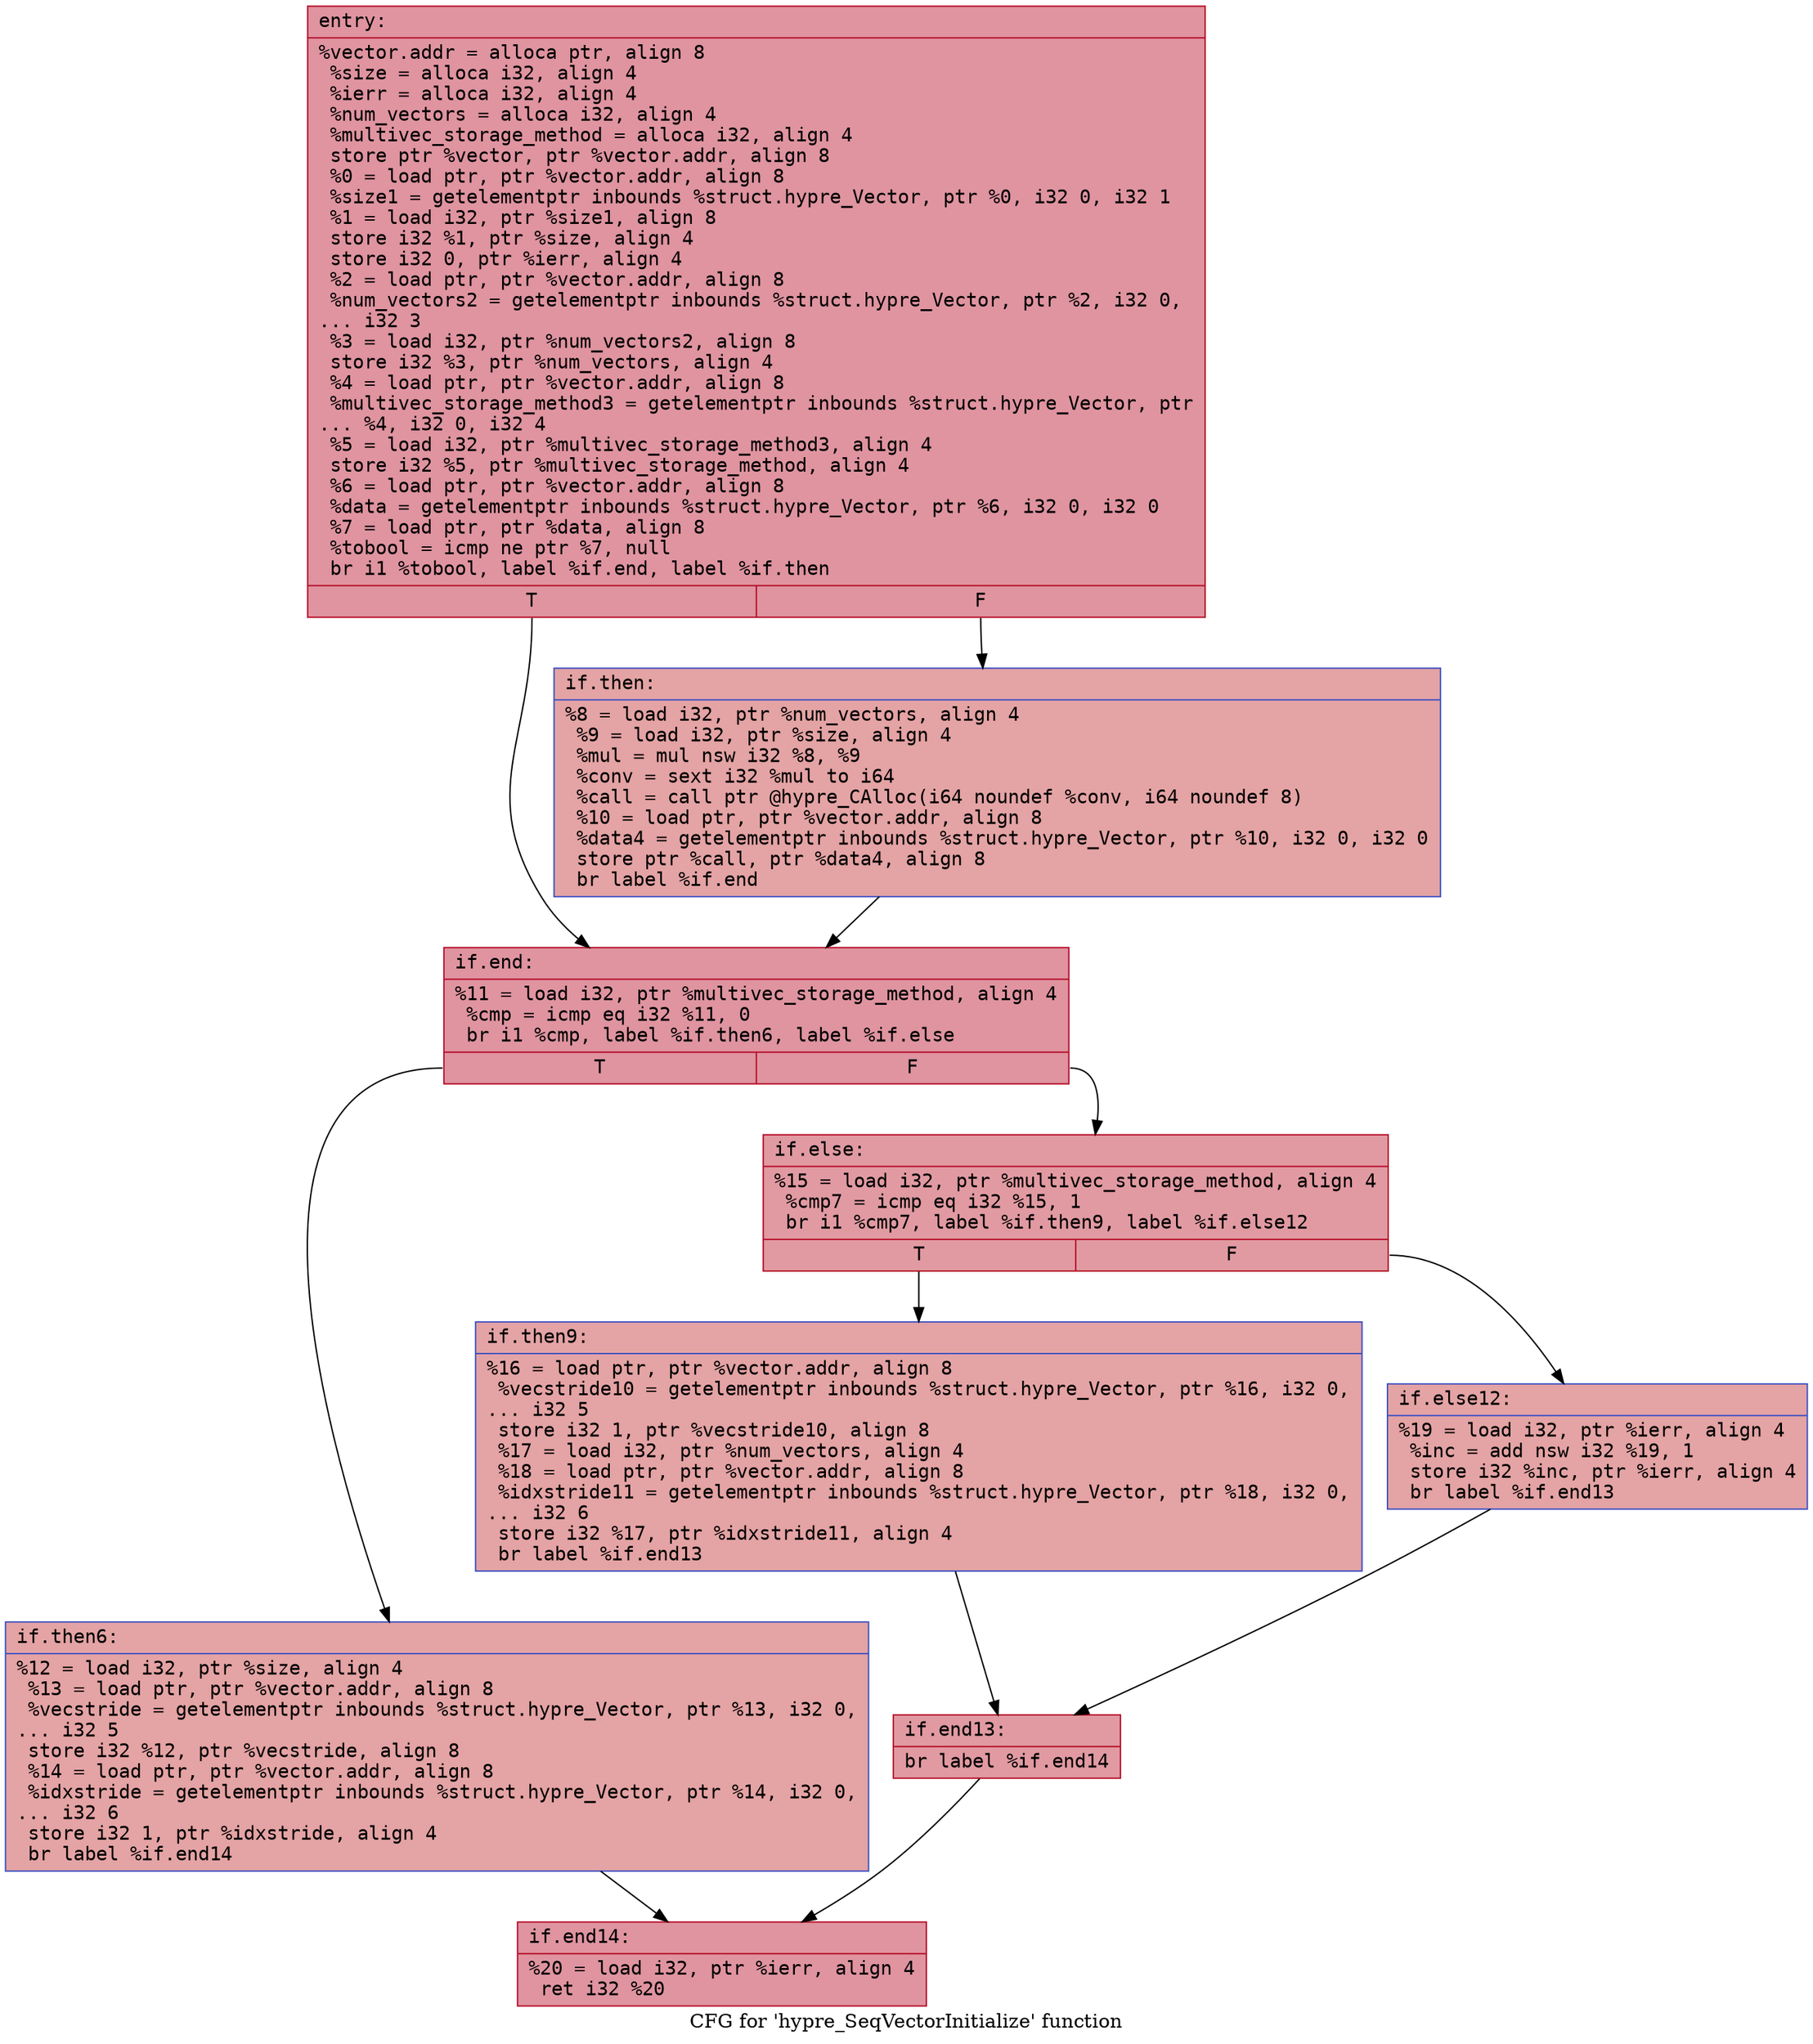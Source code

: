 digraph "CFG for 'hypre_SeqVectorInitialize' function" {
	label="CFG for 'hypre_SeqVectorInitialize' function";

	Node0x559a8416cd90 [shape=record,color="#b70d28ff", style=filled, fillcolor="#b70d2870" fontname="Courier",label="{entry:\l|  %vector.addr = alloca ptr, align 8\l  %size = alloca i32, align 4\l  %ierr = alloca i32, align 4\l  %num_vectors = alloca i32, align 4\l  %multivec_storage_method = alloca i32, align 4\l  store ptr %vector, ptr %vector.addr, align 8\l  %0 = load ptr, ptr %vector.addr, align 8\l  %size1 = getelementptr inbounds %struct.hypre_Vector, ptr %0, i32 0, i32 1\l  %1 = load i32, ptr %size1, align 8\l  store i32 %1, ptr %size, align 4\l  store i32 0, ptr %ierr, align 4\l  %2 = load ptr, ptr %vector.addr, align 8\l  %num_vectors2 = getelementptr inbounds %struct.hypre_Vector, ptr %2, i32 0,\l... i32 3\l  %3 = load i32, ptr %num_vectors2, align 8\l  store i32 %3, ptr %num_vectors, align 4\l  %4 = load ptr, ptr %vector.addr, align 8\l  %multivec_storage_method3 = getelementptr inbounds %struct.hypre_Vector, ptr\l... %4, i32 0, i32 4\l  %5 = load i32, ptr %multivec_storage_method3, align 4\l  store i32 %5, ptr %multivec_storage_method, align 4\l  %6 = load ptr, ptr %vector.addr, align 8\l  %data = getelementptr inbounds %struct.hypre_Vector, ptr %6, i32 0, i32 0\l  %7 = load ptr, ptr %data, align 8\l  %tobool = icmp ne ptr %7, null\l  br i1 %tobool, label %if.end, label %if.then\l|{<s0>T|<s1>F}}"];
	Node0x559a8416cd90:s0 -> Node0x559a8416dc70[tooltip="entry -> if.end\nProbability 62.50%" ];
	Node0x559a8416cd90:s1 -> Node0x559a8416de80[tooltip="entry -> if.then\nProbability 37.50%" ];
	Node0x559a8416de80 [shape=record,color="#3d50c3ff", style=filled, fillcolor="#c32e3170" fontname="Courier",label="{if.then:\l|  %8 = load i32, ptr %num_vectors, align 4\l  %9 = load i32, ptr %size, align 4\l  %mul = mul nsw i32 %8, %9\l  %conv = sext i32 %mul to i64\l  %call = call ptr @hypre_CAlloc(i64 noundef %conv, i64 noundef 8)\l  %10 = load ptr, ptr %vector.addr, align 8\l  %data4 = getelementptr inbounds %struct.hypre_Vector, ptr %10, i32 0, i32 0\l  store ptr %call, ptr %data4, align 8\l  br label %if.end\l}"];
	Node0x559a8416de80 -> Node0x559a8416dc70[tooltip="if.then -> if.end\nProbability 100.00%" ];
	Node0x559a8416dc70 [shape=record,color="#b70d28ff", style=filled, fillcolor="#b70d2870" fontname="Courier",label="{if.end:\l|  %11 = load i32, ptr %multivec_storage_method, align 4\l  %cmp = icmp eq i32 %11, 0\l  br i1 %cmp, label %if.then6, label %if.else\l|{<s0>T|<s1>F}}"];
	Node0x559a8416dc70:s0 -> Node0x559a8416e6b0[tooltip="if.end -> if.then6\nProbability 37.50%" ];
	Node0x559a8416dc70:s1 -> Node0x559a8416e700[tooltip="if.end -> if.else\nProbability 62.50%" ];
	Node0x559a8416e6b0 [shape=record,color="#3d50c3ff", style=filled, fillcolor="#c32e3170" fontname="Courier",label="{if.then6:\l|  %12 = load i32, ptr %size, align 4\l  %13 = load ptr, ptr %vector.addr, align 8\l  %vecstride = getelementptr inbounds %struct.hypre_Vector, ptr %13, i32 0,\l... i32 5\l  store i32 %12, ptr %vecstride, align 8\l  %14 = load ptr, ptr %vector.addr, align 8\l  %idxstride = getelementptr inbounds %struct.hypre_Vector, ptr %14, i32 0,\l... i32 6\l  store i32 1, ptr %idxstride, align 4\l  br label %if.end14\l}"];
	Node0x559a8416e6b0 -> Node0x559a8416ecf0[tooltip="if.then6 -> if.end14\nProbability 100.00%" ];
	Node0x559a8416e700 [shape=record,color="#b70d28ff", style=filled, fillcolor="#bb1b2c70" fontname="Courier",label="{if.else:\l|  %15 = load i32, ptr %multivec_storage_method, align 4\l  %cmp7 = icmp eq i32 %15, 1\l  br i1 %cmp7, label %if.then9, label %if.else12\l|{<s0>T|<s1>F}}"];
	Node0x559a8416e700:s0 -> Node0x559a8416f290[tooltip="if.else -> if.then9\nProbability 50.00%" ];
	Node0x559a8416e700:s1 -> Node0x559a8416f2e0[tooltip="if.else -> if.else12\nProbability 50.00%" ];
	Node0x559a8416f290 [shape=record,color="#3d50c3ff", style=filled, fillcolor="#c32e3170" fontname="Courier",label="{if.then9:\l|  %16 = load ptr, ptr %vector.addr, align 8\l  %vecstride10 = getelementptr inbounds %struct.hypre_Vector, ptr %16, i32 0,\l... i32 5\l  store i32 1, ptr %vecstride10, align 8\l  %17 = load i32, ptr %num_vectors, align 4\l  %18 = load ptr, ptr %vector.addr, align 8\l  %idxstride11 = getelementptr inbounds %struct.hypre_Vector, ptr %18, i32 0,\l... i32 6\l  store i32 %17, ptr %idxstride11, align 4\l  br label %if.end13\l}"];
	Node0x559a8416f290 -> Node0x559a8416f880[tooltip="if.then9 -> if.end13\nProbability 100.00%" ];
	Node0x559a8416f2e0 [shape=record,color="#3d50c3ff", style=filled, fillcolor="#c32e3170" fontname="Courier",label="{if.else12:\l|  %19 = load i32, ptr %ierr, align 4\l  %inc = add nsw i32 %19, 1\l  store i32 %inc, ptr %ierr, align 4\l  br label %if.end13\l}"];
	Node0x559a8416f2e0 -> Node0x559a8416f880[tooltip="if.else12 -> if.end13\nProbability 100.00%" ];
	Node0x559a8416f880 [shape=record,color="#b70d28ff", style=filled, fillcolor="#bb1b2c70" fontname="Courier",label="{if.end13:\l|  br label %if.end14\l}"];
	Node0x559a8416f880 -> Node0x559a8416ecf0[tooltip="if.end13 -> if.end14\nProbability 100.00%" ];
	Node0x559a8416ecf0 [shape=record,color="#b70d28ff", style=filled, fillcolor="#b70d2870" fontname="Courier",label="{if.end14:\l|  %20 = load i32, ptr %ierr, align 4\l  ret i32 %20\l}"];
}

